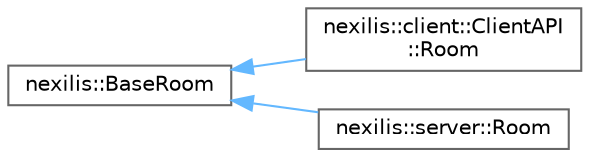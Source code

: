 digraph "Graphical Class Hierarchy"
{
 // LATEX_PDF_SIZE
  bgcolor="transparent";
  edge [fontname=Helvetica,fontsize=10,labelfontname=Helvetica,labelfontsize=10];
  node [fontname=Helvetica,fontsize=10,shape=box,height=0.2,width=0.4];
  rankdir="LR";
  Node0 [id="Node000000",label="nexilis::BaseRoom",height=0.2,width=0.4,color="grey40", fillcolor="white", style="filled",URL="$da/d49/classnexilis_1_1BaseRoom.html",tooltip=" "];
  Node0 -> Node1 [id="edge30_Node000000_Node000001",dir="back",color="steelblue1",style="solid",tooltip=" "];
  Node1 [id="Node000001",label="nexilis::client::ClientAPI\l::Room",height=0.2,width=0.4,color="grey40", fillcolor="white", style="filled",URL="$dc/dbd/classnexilis_1_1client_1_1ClientAPI_1_1Room.html",tooltip=" "];
  Node0 -> Node2 [id="edge31_Node000000_Node000002",dir="back",color="steelblue1",style="solid",tooltip=" "];
  Node2 [id="Node000002",label="nexilis::server::Room",height=0.2,width=0.4,color="grey40", fillcolor="white", style="filled",URL="$d1/d01/classnexilis_1_1server_1_1Room.html",tooltip="Room objects to be stored in the RoomStorage."];
}

